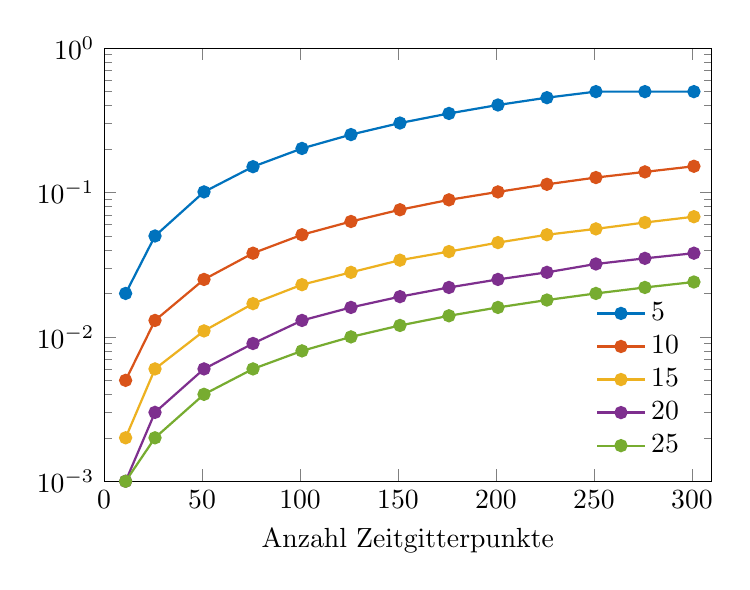 % This file was created by matlab2tikz.
%
%The latest updates can be retrieved from
%  http://www.mathworks.com/matlabcentral/fileexchange/22022-matlab2tikz-matlab2tikz
%where you can also make suggestions and rate matlab2tikz.
%
\definecolor{mycolor1}{rgb}{0.0,0.447,0.741}%
\definecolor{mycolor2}{rgb}{0.85,0.325,0.098}%
\definecolor{mycolor3}{rgb}{0.929,0.694,0.125}%
\definecolor{mycolor4}{rgb}{0.494,0.184,0.556}%
\definecolor{mycolor5}{rgb}{0.466,0.674,0.188}%
%
\begin{tikzpicture}

\begin{axis}[%
width=7.715cm,
height=5.5cm,
at={(1.011in,0.642in)},
scale only axis,
xmin=0,
xmax=310,
xlabel={Anzahl Zeitgitterpunkte},
ymode=log,
ymin=0.001,
ymax=1,
yminorticks=true,
axis background/.style={fill=white},
legend style={at={(0.97,0.03)},anchor=south east,legend cell align=left,align=left,fill=none,draw=none}
]
\addplot [color=mycolor1,solid,mark=*,mark options={solid}, thick]
  table[row sep=crcr]{%
11	0.02\\
26	0.05\\
51	0.101\\
76	0.151\\
101	0.202\\
126	0.252\\
151	0.303\\
176	0.353\\
201	0.404\\
226	0.454\\
251	0.5\\
276	0.5\\
301	0.5\\
};
\addlegendentry{5};

\addplot [color=mycolor2,solid,mark=*,mark options={solid}, thick]
  table[row sep=crcr]{%
11	0.005\\
26	0.013\\
51	0.025\\
76	0.038\\
101	0.051\\
126	0.063\\
151	0.076\\
176	0.089\\
201	0.101\\
226	0.114\\
251	0.127\\
276	0.139\\
301	0.152\\
};
\addlegendentry{10};

\addplot [color=mycolor3,solid,mark=*,mark options={solid}, thick]
  table[row sep=crcr]{%
11	0.002\\
26	0.006\\
51	0.011\\
76	0.017\\
101	0.023\\
126	0.028\\
151	0.034\\
176	0.039\\
201	0.045\\
226	0.051\\
251	0.056\\
276	0.062\\
301	0.068\\
};
\addlegendentry{15};

\addplot [color=mycolor4,solid,mark=*,mark options={solid}, thick]
  table[row sep=crcr]{%
11	0.001\\
26	0.003\\
51	0.006\\
76	0.009\\
101	0.013\\
126	0.016\\
151	0.019\\
176	0.022\\
201	0.025\\
226	0.028\\
251	0.032\\
276	0.035\\
301	0.038\\
};
\addlegendentry{20};

\addplot [color=mycolor5,solid,mark=*,mark options={solid}, thick]
  table[row sep=crcr]{%
11	0.001\\
26	0.002\\
51	0.004\\
76	0.006\\
101	0.008\\
126	0.01\\
151	0.012\\
176	0.014\\
201	0.016\\
226	0.018\\
251	0.02\\
276	0.022\\
301	0.024\\
};
\addlegendentry{25};

\end{axis}
\end{tikzpicture}%
